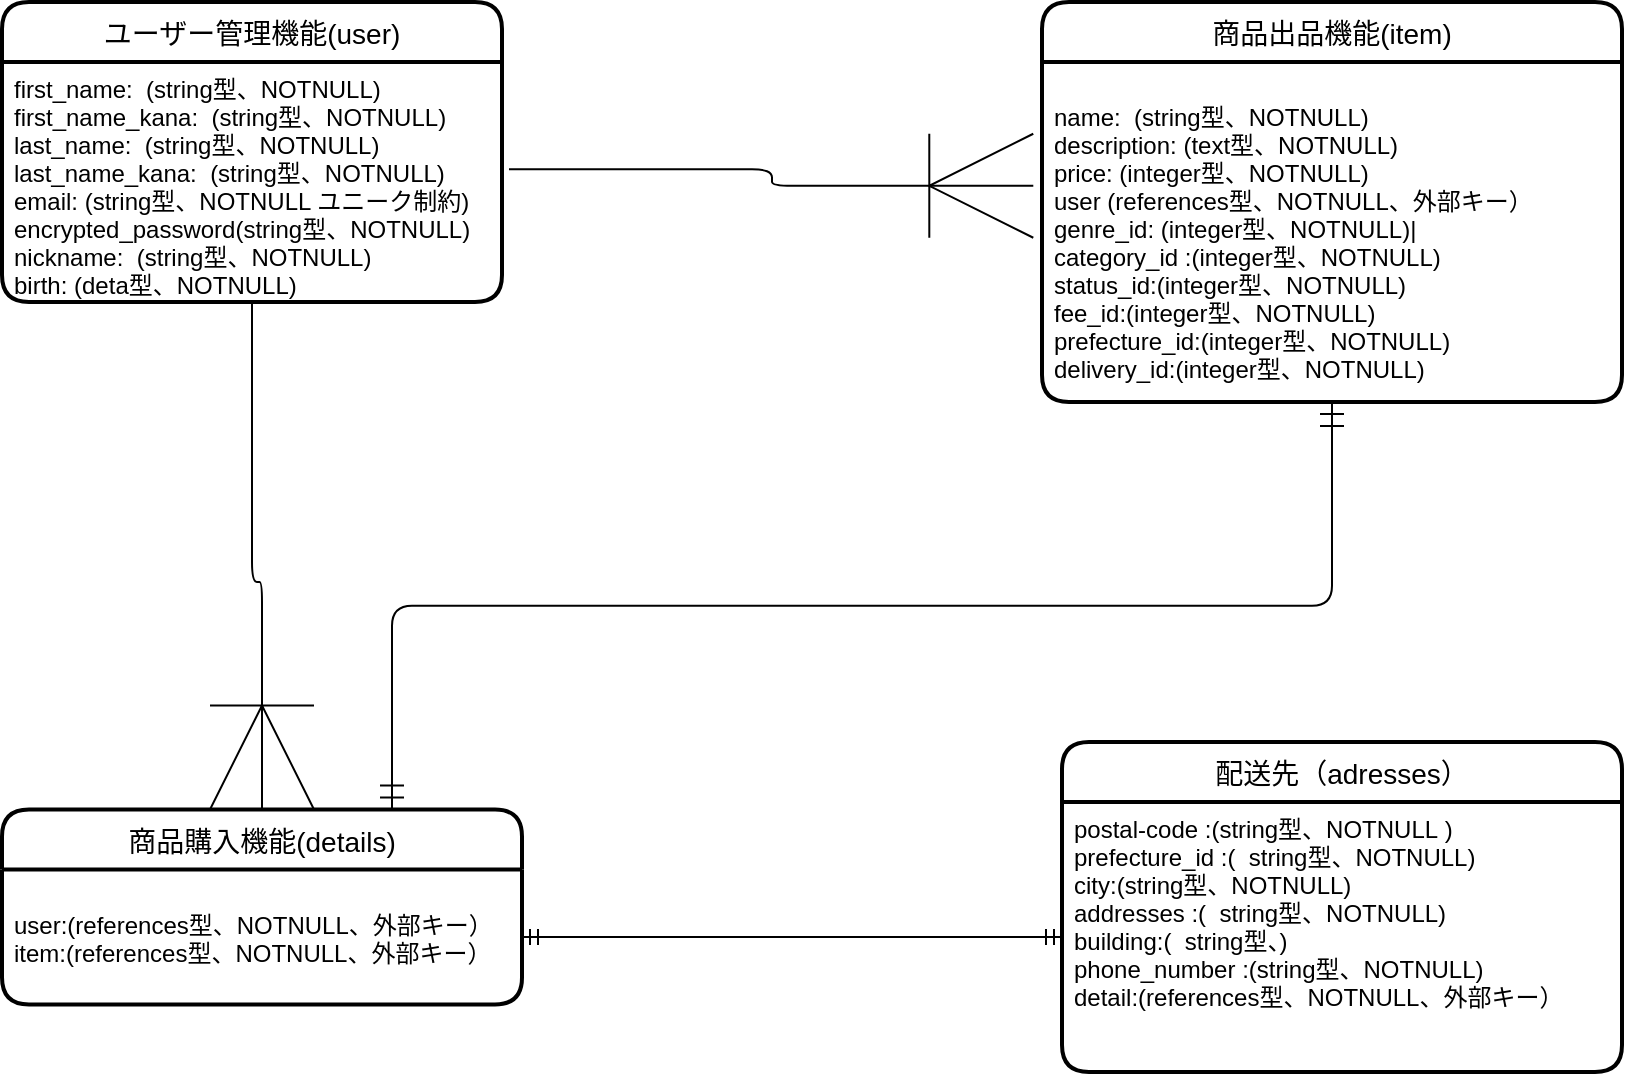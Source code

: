 <mxfile>
    <diagram id="H9YzMOYoDhHfS0lajZFN" name="ページ1">
        <mxGraphModel dx="1915" dy="1738" grid="1" gridSize="10" guides="1" tooltips="1" connect="1" arrows="1" fold="1" page="1" pageScale="1" pageWidth="827" pageHeight="1169" math="0" shadow="0">
            <root>
                <mxCell id="0"/>
                <mxCell id="1" parent="0"/>
                <mxCell id="2" value="ユーザー管理機能(user)" style="swimlane;childLayout=stackLayout;horizontal=1;startSize=30;horizontalStack=0;rounded=1;fontSize=14;fontStyle=0;strokeWidth=2;resizeParent=0;resizeLast=1;shadow=0;dashed=0;align=center;" parent="1" vertex="1">
                    <mxGeometry width="250" height="150" as="geometry"/>
                </mxCell>
                <mxCell id="3" value="first_name:  (string型、NOTNULL)&#10;first_name_kana:  (string型、NOTNULL)&#10;last_name:  (string型、NOTNULL)&#10;last_name_kana:  (string型、NOTNULL)&#10;email: (string型、NOTNULL ユニーク制約)&#10;encrypted_password(string型、NOTNULL)&#10;nickname:  (string型、NOTNULL)&#10;birth: (deta型、NOTNULL)&#10;" style="align=left;strokeColor=none;fillColor=none;spacingLeft=4;fontSize=12;verticalAlign=top;resizable=0;rotatable=0;part=1;" parent="2" vertex="1">
                    <mxGeometry y="30" width="250" height="120" as="geometry"/>
                </mxCell>
                <mxCell id="4" value="商品購入機能(details)" style="swimlane;childLayout=stackLayout;horizontal=1;startSize=30;horizontalStack=0;rounded=1;fontSize=14;fontStyle=0;strokeWidth=2;resizeParent=0;resizeLast=1;shadow=0;dashed=0;align=center;" parent="1" vertex="1">
                    <mxGeometry y="403.75" width="260" height="97.5" as="geometry"/>
                </mxCell>
                <mxCell id="18" value="&#10;user:(references型、NOTNULL、外部キー）&#10;item:(references型、NOTNULL、外部キー）&#10;" style="align=left;strokeColor=none;fillColor=none;spacingLeft=4;fontSize=12;verticalAlign=top;resizable=0;rotatable=0;part=1;" vertex="1" parent="4">
                    <mxGeometry y="30" width="260" height="67.5" as="geometry"/>
                </mxCell>
                <mxCell id="6" value="商品出品機能(item)" style="swimlane;childLayout=stackLayout;horizontal=1;startSize=30;horizontalStack=0;rounded=1;fontSize=14;fontStyle=0;strokeWidth=2;resizeParent=0;resizeLast=1;shadow=0;dashed=0;align=center;" parent="1" vertex="1">
                    <mxGeometry x="520" width="290" height="200" as="geometry"/>
                </mxCell>
                <mxCell id="7" value="&#10;name:  (string型、NOTNULL)&#10;description: (text型、NOTNULL)&#10;price: (integer型、NOTNULL)&#10;user (references型、NOTNULL、外部キー）&#10;genre_id: (integer型、NOTNULL)|&#10;category_id :(integer型、NOTNULL)&#10;status_id:(integer型、NOTNULL)&#10;fee_id:(integer型、NOTNULL)&#10;prefecture_id:(integer型、NOTNULL)&#10;delivery_id:(integer型、NOTNULL)" style="align=left;strokeColor=none;fillColor=none;spacingLeft=4;fontSize=12;verticalAlign=top;resizable=0;rotatable=0;part=1;" parent="6" vertex="1">
                    <mxGeometry y="30" width="290" height="170" as="geometry"/>
                </mxCell>
                <mxCell id="10" value="" style="edgeStyle=orthogonalEdgeStyle;fontSize=12;html=1;endArrow=ERoneToMany;exitX=1.014;exitY=0.447;exitDx=0;exitDy=0;exitPerimeter=0;endSize=50;startSize=10;targetPerimeterSpacing=0;sourcePerimeterSpacing=0;jumpSize=5;jumpStyle=none;entryX=-0.015;entryY=0.364;entryDx=0;entryDy=0;entryPerimeter=0;" parent="1" source="3" edge="1" target="7">
                    <mxGeometry width="100" height="100" relative="1" as="geometry">
                        <mxPoint x="370" y="270" as="sourcePoint"/>
                        <mxPoint x="520" y="138" as="targetPoint"/>
                    </mxGeometry>
                </mxCell>
                <mxCell id="11" value="" style="edgeStyle=orthogonalEdgeStyle;fontSize=12;html=1;endArrow=ERoneToMany;startSize=10;endSize=50;sourcePerimeterSpacing=0;targetPerimeterSpacing=0;jumpStyle=none;jumpSize=5;exitX=0.5;exitY=1;exitDx=0;exitDy=0;entryX=0.5;entryY=0;entryDx=0;entryDy=0;" parent="1" source="3" target="4" edge="1">
                    <mxGeometry width="100" height="100" relative="1" as="geometry">
                        <mxPoint x="250" y="270" as="sourcePoint"/>
                        <mxPoint x="130" y="360" as="targetPoint"/>
                        <Array as="points">
                            <mxPoint x="125" y="290"/>
                            <mxPoint x="130" y="290"/>
                        </Array>
                    </mxGeometry>
                </mxCell>
                <mxCell id="12" value="" style="fontSize=12;html=1;endArrow=ERmandOne;startArrow=ERmandOne;startSize=10;endSize=10;sourcePerimeterSpacing=0;targetPerimeterSpacing=0;jumpStyle=none;jumpSize=5;entryX=0.5;entryY=1;entryDx=0;entryDy=0;exitX=0.75;exitY=0;exitDx=0;exitDy=0;edgeStyle=orthogonalEdgeStyle;" parent="1" source="4" target="7" edge="1">
                    <mxGeometry width="100" height="100" relative="1" as="geometry">
                        <mxPoint x="510" y="236.875" as="sourcePoint"/>
                        <mxPoint x="350" y="270" as="targetPoint"/>
                    </mxGeometry>
                </mxCell>
                <mxCell id="13" value="配送先（adresses）" style="swimlane;childLayout=stackLayout;horizontal=1;startSize=30;horizontalStack=0;rounded=1;fontSize=14;fontStyle=0;strokeWidth=2;resizeParent=0;resizeLast=1;shadow=0;dashed=0;align=center;" vertex="1" parent="1">
                    <mxGeometry x="530" y="370" width="280" height="165" as="geometry"/>
                </mxCell>
                <mxCell id="15" value="postal-code :(string型、NOTNULL ) &#10;prefecture_id :(  string型、NOTNULL) &#10;city:(string型、NOTNULL) &#10;addresses :(  string型、NOTNULL)&#10;building:(  string型、)           &#10;phone_number :(string型、NOTNULL)&#10;detail:(references型、NOTNULL、外部キー）&#10;&#10;" style="align=left;strokeColor=none;fillColor=none;spacingLeft=4;fontSize=12;verticalAlign=top;resizable=0;rotatable=0;part=1;" vertex="1" parent="13">
                    <mxGeometry y="30" width="280" height="135" as="geometry"/>
                </mxCell>
                <mxCell id="16" value="" style="edgeStyle=entityRelationEdgeStyle;fontSize=12;html=1;endArrow=ERmandOne;startArrow=ERmandOne;entryX=0;entryY=0.5;entryDx=0;entryDy=0;exitX=1;exitY=0.5;exitDx=0;exitDy=0;" edge="1" parent="1" source="18" target="15">
                    <mxGeometry width="100" height="100" relative="1" as="geometry">
                        <mxPoint x="270" y="468" as="sourcePoint"/>
                        <mxPoint x="900" y="340" as="targetPoint"/>
                    </mxGeometry>
                </mxCell>
            </root>
        </mxGraphModel>
    </diagram>
</mxfile>
